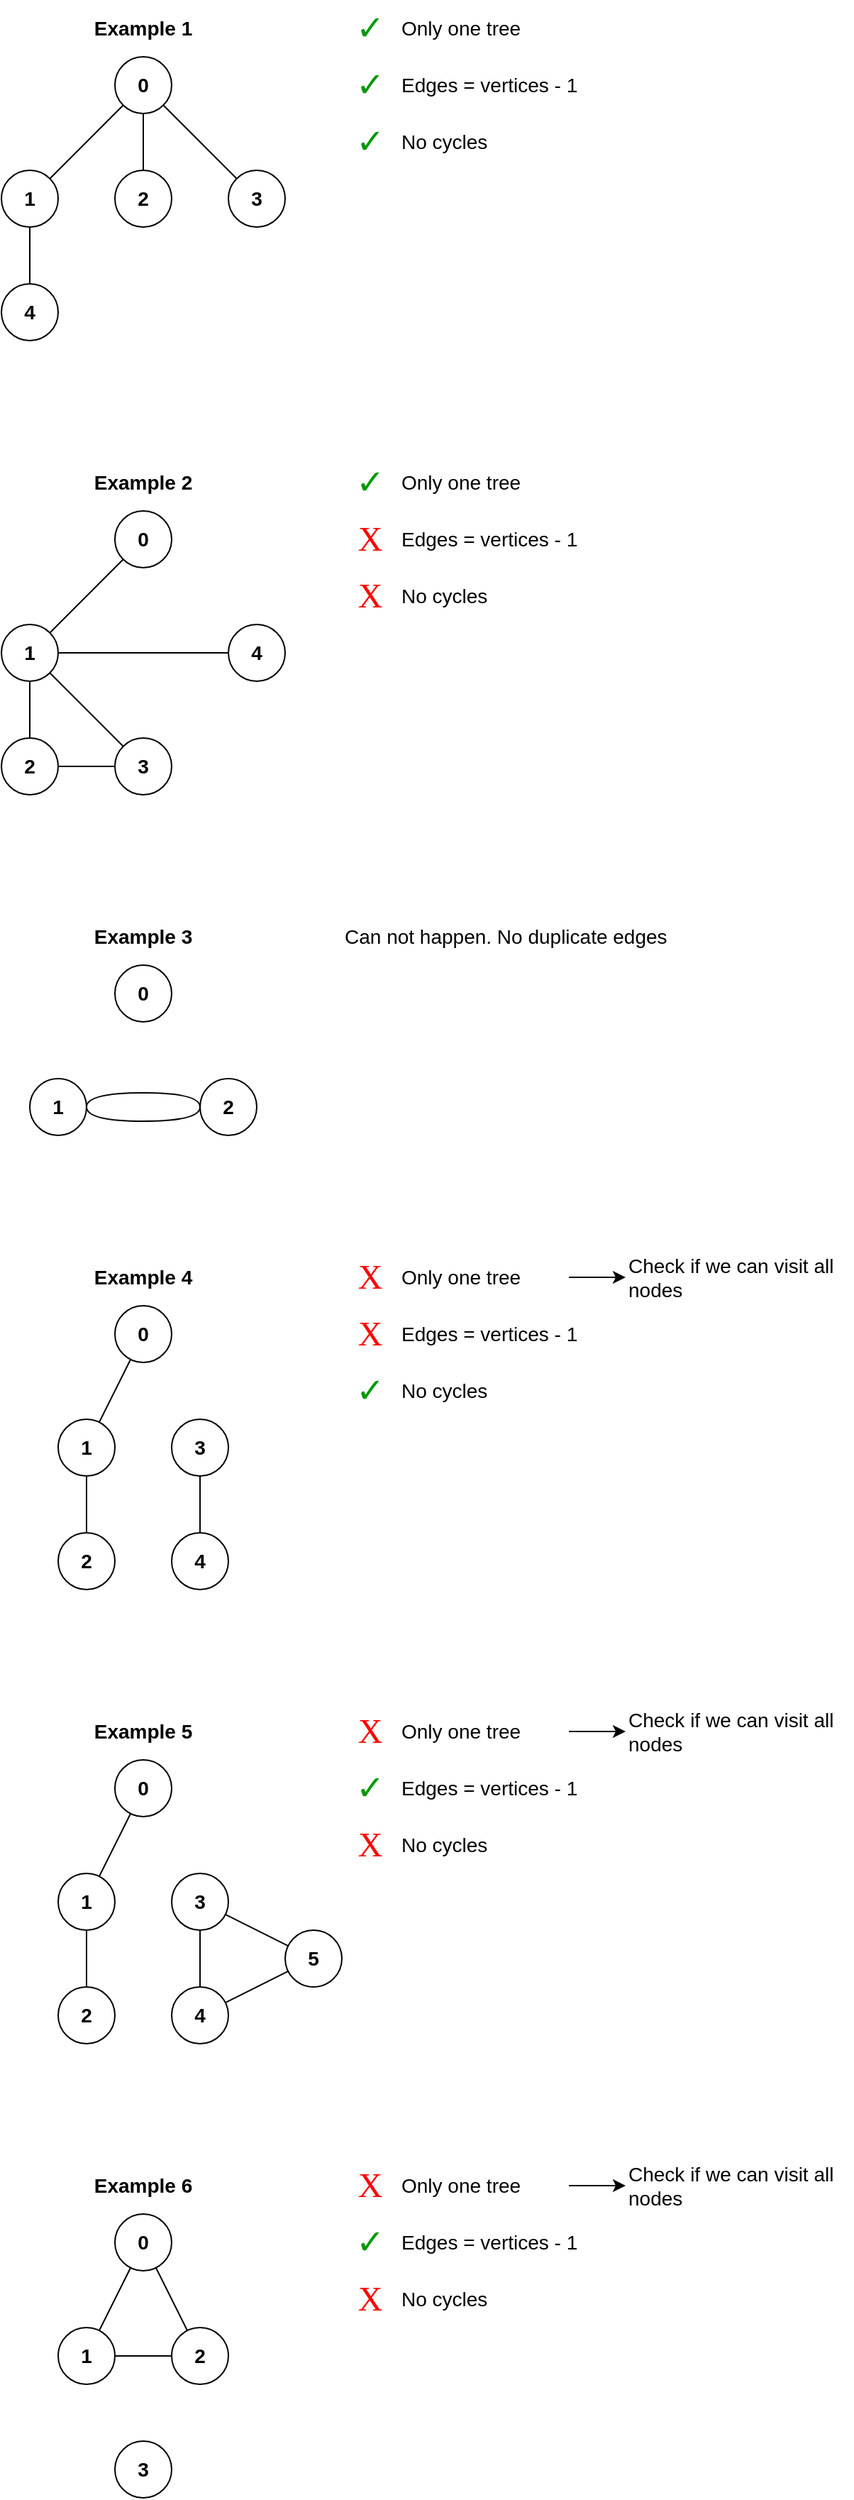 <mxfile version="14.9.7" type="device"><diagram id="OmgEVKLOhhr8R4fEzwZW" name="Page-1"><mxGraphModel dx="1482" dy="805" grid="1" gridSize="10" guides="1" tooltips="1" connect="1" arrows="1" fold="1" page="1" pageScale="1" pageWidth="850" pageHeight="1100" math="0" shadow="0"><root><mxCell id="0"/><mxCell id="1" parent="0"/><mxCell id="5idfJbbLvrMqIE_cntcw-3" style="rounded=0;orthogonalLoop=1;jettySize=auto;html=1;fontSize=14;endArrow=none;endFill=0;" edge="1" parent="1" source="5idfJbbLvrMqIE_cntcw-1" target="5idfJbbLvrMqIE_cntcw-2"><mxGeometry relative="1" as="geometry"><mxPoint x="130" y="-10" as="targetPoint"/></mxGeometry></mxCell><mxCell id="5idfJbbLvrMqIE_cntcw-5" style="rounded=0;orthogonalLoop=1;jettySize=auto;html=1;fontSize=14;endArrow=none;endFill=0;" edge="1" parent="1" source="5idfJbbLvrMqIE_cntcw-1" target="5idfJbbLvrMqIE_cntcw-4"><mxGeometry relative="1" as="geometry"><mxPoint x="190" y="180" as="targetPoint"/></mxGeometry></mxCell><mxCell id="5idfJbbLvrMqIE_cntcw-8" style="edgeStyle=none;rounded=0;orthogonalLoop=1;jettySize=auto;html=1;fontSize=14;endArrow=none;endFill=0;" edge="1" parent="1" source="5idfJbbLvrMqIE_cntcw-1" target="5idfJbbLvrMqIE_cntcw-7"><mxGeometry relative="1" as="geometry"><mxPoint x="220" y="140" as="targetPoint"/></mxGeometry></mxCell><mxCell id="5idfJbbLvrMqIE_cntcw-1" value="0" style="ellipse;whiteSpace=wrap;html=1;aspect=fixed;fontSize=14;fontStyle=1" vertex="1" parent="1"><mxGeometry x="120" y="80" width="40" height="40" as="geometry"/></mxCell><mxCell id="5idfJbbLvrMqIE_cntcw-11" style="edgeStyle=none;rounded=0;orthogonalLoop=1;jettySize=auto;html=1;fontSize=14;endArrow=none;endFill=0;" edge="1" parent="1" source="5idfJbbLvrMqIE_cntcw-2" target="5idfJbbLvrMqIE_cntcw-9"><mxGeometry relative="1" as="geometry"/></mxCell><mxCell id="5idfJbbLvrMqIE_cntcw-2" value="1" style="ellipse;whiteSpace=wrap;html=1;aspect=fixed;fontSize=14;fontStyle=1" vertex="1" parent="1"><mxGeometry x="40" y="160" width="40" height="40" as="geometry"/></mxCell><mxCell id="5idfJbbLvrMqIE_cntcw-4" value="2" style="ellipse;whiteSpace=wrap;html=1;aspect=fixed;fontSize=14;fontStyle=1" vertex="1" parent="1"><mxGeometry x="120" y="160" width="40" height="40" as="geometry"/></mxCell><mxCell id="5idfJbbLvrMqIE_cntcw-7" value="3" style="ellipse;whiteSpace=wrap;html=1;aspect=fixed;fontSize=14;fontStyle=1" vertex="1" parent="1"><mxGeometry x="200" y="160" width="40" height="40" as="geometry"/></mxCell><mxCell id="5idfJbbLvrMqIE_cntcw-9" value="4" style="ellipse;whiteSpace=wrap;html=1;aspect=fixed;fontSize=14;fontStyle=1" vertex="1" parent="1"><mxGeometry x="40" y="240" width="40" height="40" as="geometry"/></mxCell><mxCell id="5idfJbbLvrMqIE_cntcw-12" value="Example 1" style="text;html=1;strokeColor=none;fillColor=none;align=center;verticalAlign=middle;whiteSpace=wrap;rounded=0;fontSize=14;fontStyle=1" vertex="1" parent="1"><mxGeometry x="40" y="40" width="200" height="40" as="geometry"/></mxCell><mxCell id="5idfJbbLvrMqIE_cntcw-14" style="rounded=0;orthogonalLoop=1;jettySize=auto;html=1;fontSize=14;endArrow=none;endFill=0;" edge="1" parent="1" source="5idfJbbLvrMqIE_cntcw-17" target="5idfJbbLvrMqIE_cntcw-19"><mxGeometry relative="1" as="geometry"><mxPoint x="50" y="460" as="targetPoint"/></mxGeometry></mxCell><mxCell id="5idfJbbLvrMqIE_cntcw-17" value="0" style="ellipse;whiteSpace=wrap;html=1;aspect=fixed;fontSize=14;fontStyle=1" vertex="1" parent="1"><mxGeometry x="120" y="400" width="40" height="40" as="geometry"/></mxCell><mxCell id="5idfJbbLvrMqIE_cntcw-18" style="edgeStyle=none;rounded=0;orthogonalLoop=1;jettySize=auto;html=1;fontSize=14;endArrow=none;endFill=0;" edge="1" parent="1" source="5idfJbbLvrMqIE_cntcw-19" target="5idfJbbLvrMqIE_cntcw-22"><mxGeometry relative="1" as="geometry"/></mxCell><mxCell id="5idfJbbLvrMqIE_cntcw-25" style="edgeStyle=none;rounded=0;orthogonalLoop=1;jettySize=auto;html=1;fontSize=14;endArrow=none;endFill=0;" edge="1" parent="1" source="5idfJbbLvrMqIE_cntcw-19" target="5idfJbbLvrMqIE_cntcw-21"><mxGeometry relative="1" as="geometry"/></mxCell><mxCell id="5idfJbbLvrMqIE_cntcw-26" style="edgeStyle=none;rounded=0;orthogonalLoop=1;jettySize=auto;html=1;fontSize=14;endArrow=none;endFill=0;" edge="1" parent="1" source="5idfJbbLvrMqIE_cntcw-19" target="5idfJbbLvrMqIE_cntcw-20"><mxGeometry relative="1" as="geometry"/></mxCell><mxCell id="5idfJbbLvrMqIE_cntcw-19" value="1" style="ellipse;whiteSpace=wrap;html=1;aspect=fixed;fontSize=14;fontStyle=1" vertex="1" parent="1"><mxGeometry x="40" y="480" width="40" height="40" as="geometry"/></mxCell><mxCell id="5idfJbbLvrMqIE_cntcw-20" value="4" style="ellipse;whiteSpace=wrap;html=1;aspect=fixed;fontSize=14;fontStyle=1" vertex="1" parent="1"><mxGeometry x="200" y="480" width="40" height="40" as="geometry"/></mxCell><mxCell id="5idfJbbLvrMqIE_cntcw-21" value="3" style="ellipse;whiteSpace=wrap;html=1;aspect=fixed;fontSize=14;fontStyle=1" vertex="1" parent="1"><mxGeometry x="120" y="560" width="40" height="40" as="geometry"/></mxCell><mxCell id="5idfJbbLvrMqIE_cntcw-24" style="edgeStyle=none;rounded=0;orthogonalLoop=1;jettySize=auto;html=1;fontSize=14;endArrow=none;endFill=0;" edge="1" parent="1" source="5idfJbbLvrMqIE_cntcw-22" target="5idfJbbLvrMqIE_cntcw-21"><mxGeometry relative="1" as="geometry"/></mxCell><mxCell id="5idfJbbLvrMqIE_cntcw-22" value="2" style="ellipse;whiteSpace=wrap;html=1;aspect=fixed;fontSize=14;fontStyle=1" vertex="1" parent="1"><mxGeometry x="40" y="560" width="40" height="40" as="geometry"/></mxCell><mxCell id="5idfJbbLvrMqIE_cntcw-23" value="Example 2" style="text;html=1;strokeColor=none;fillColor=none;align=center;verticalAlign=middle;whiteSpace=wrap;rounded=0;fontSize=14;fontStyle=1" vertex="1" parent="1"><mxGeometry x="40" y="360" width="200" height="40" as="geometry"/></mxCell><mxCell id="5idfJbbLvrMqIE_cntcw-27" value="&lt;font face=&quot;serif&quot; style=&quot;font-size: 24px;&quot;&gt;✓&lt;/font&gt;" style="text;html=1;strokeColor=none;fillColor=none;align=center;verticalAlign=middle;whiteSpace=wrap;rounded=0;fontSize=24;fontColor=#009900;" vertex="1" parent="1"><mxGeometry x="280" y="40" width="40" height="40" as="geometry"/></mxCell><mxCell id="5idfJbbLvrMqIE_cntcw-28" value="Only one tree" style="text;html=1;strokeColor=none;fillColor=none;align=left;verticalAlign=middle;whiteSpace=wrap;rounded=0;fontSize=14;" vertex="1" parent="1"><mxGeometry x="320" y="40" width="160" height="40" as="geometry"/></mxCell><mxCell id="5idfJbbLvrMqIE_cntcw-29" value="&lt;font face=&quot;serif&quot; style=&quot;font-size: 24px;&quot;&gt;✓&lt;/font&gt;" style="text;html=1;strokeColor=none;fillColor=none;align=center;verticalAlign=middle;whiteSpace=wrap;rounded=0;fontSize=24;fontColor=#009900;" vertex="1" parent="1"><mxGeometry x="280" y="80" width="40" height="40" as="geometry"/></mxCell><mxCell id="5idfJbbLvrMqIE_cntcw-30" value="Edges = vertices - 1" style="text;html=1;strokeColor=none;fillColor=none;align=left;verticalAlign=middle;whiteSpace=wrap;rounded=0;fontSize=14;" vertex="1" parent="1"><mxGeometry x="320" y="80" width="160" height="40" as="geometry"/></mxCell><mxCell id="5idfJbbLvrMqIE_cntcw-31" value="&lt;font face=&quot;serif&quot; style=&quot;font-size: 24px;&quot;&gt;✓&lt;/font&gt;" style="text;html=1;strokeColor=none;fillColor=none;align=center;verticalAlign=middle;whiteSpace=wrap;rounded=0;fontSize=24;fontColor=#009900;" vertex="1" parent="1"><mxGeometry x="280" y="120" width="40" height="40" as="geometry"/></mxCell><mxCell id="5idfJbbLvrMqIE_cntcw-32" value="No cycles" style="text;html=1;strokeColor=none;fillColor=none;align=left;verticalAlign=middle;whiteSpace=wrap;rounded=0;fontSize=14;" vertex="1" parent="1"><mxGeometry x="320" y="120" width="160" height="40" as="geometry"/></mxCell><mxCell id="5idfJbbLvrMqIE_cntcw-33" value="&lt;font face=&quot;serif&quot; style=&quot;font-size: 24px;&quot;&gt;✓&lt;/font&gt;" style="text;html=1;strokeColor=none;fillColor=none;align=center;verticalAlign=middle;whiteSpace=wrap;rounded=0;fontSize=24;fontColor=#009900;" vertex="1" parent="1"><mxGeometry x="280" y="360" width="40" height="40" as="geometry"/></mxCell><mxCell id="5idfJbbLvrMqIE_cntcw-34" value="Only one tree" style="text;html=1;strokeColor=none;fillColor=none;align=left;verticalAlign=middle;whiteSpace=wrap;rounded=0;fontSize=14;" vertex="1" parent="1"><mxGeometry x="320" y="360" width="160" height="40" as="geometry"/></mxCell><mxCell id="5idfJbbLvrMqIE_cntcw-35" value="&lt;font face=&quot;serif&quot;&gt;X&lt;/font&gt;" style="text;html=1;strokeColor=none;fillColor=none;align=center;verticalAlign=middle;whiteSpace=wrap;rounded=0;fontSize=24;fontColor=#FF0000;" vertex="1" parent="1"><mxGeometry x="280" y="400" width="40" height="40" as="geometry"/></mxCell><mxCell id="5idfJbbLvrMqIE_cntcw-36" value="Edges = vertices - 1" style="text;html=1;strokeColor=none;fillColor=none;align=left;verticalAlign=middle;whiteSpace=wrap;rounded=0;fontSize=14;" vertex="1" parent="1"><mxGeometry x="320" y="400" width="160" height="40" as="geometry"/></mxCell><mxCell id="5idfJbbLvrMqIE_cntcw-37" value="&lt;font face=&quot;serif&quot; style=&quot;font-size: 24px&quot;&gt;X&lt;/font&gt;" style="text;html=1;strokeColor=none;fillColor=none;align=center;verticalAlign=middle;whiteSpace=wrap;rounded=0;fontSize=24;fontColor=#FF0000;" vertex="1" parent="1"><mxGeometry x="280" y="440" width="40" height="40" as="geometry"/></mxCell><mxCell id="5idfJbbLvrMqIE_cntcw-38" value="No cycles" style="text;html=1;strokeColor=none;fillColor=none;align=left;verticalAlign=middle;whiteSpace=wrap;rounded=0;fontSize=14;" vertex="1" parent="1"><mxGeometry x="320" y="440" width="160" height="40" as="geometry"/></mxCell><mxCell id="5idfJbbLvrMqIE_cntcw-39" style="rounded=0;orthogonalLoop=1;jettySize=auto;html=1;fontSize=14;entryX=1;entryY=0.5;entryDx=0;entryDy=0;endArrow=none;endFill=0;exitX=0;exitY=0.5;exitDx=0;exitDy=0;edgeStyle=orthogonalEdgeStyle;curved=1;" edge="1" parent="1" source="5idfJbbLvrMqIE_cntcw-45" target="5idfJbbLvrMqIE_cntcw-44"><mxGeometry relative="1" as="geometry"><mxPoint x="150" y="630" as="targetPoint"/><Array as="points"><mxPoint x="180" y="810"/><mxPoint x="100" y="810"/></Array></mxGeometry></mxCell><mxCell id="5idfJbbLvrMqIE_cntcw-40" value="0" style="ellipse;whiteSpace=wrap;html=1;aspect=fixed;fontSize=14;fontStyle=1" vertex="1" parent="1"><mxGeometry x="120" y="720" width="40" height="40" as="geometry"/></mxCell><mxCell id="5idfJbbLvrMqIE_cntcw-43" style="edgeStyle=orthogonalEdgeStyle;rounded=0;orthogonalLoop=1;jettySize=auto;html=1;entryX=0;entryY=0.5;entryDx=0;entryDy=0;fontSize=14;endArrow=none;endFill=0;exitX=1;exitY=0.5;exitDx=0;exitDy=0;curved=1;" edge="1" parent="1" source="5idfJbbLvrMqIE_cntcw-44" target="5idfJbbLvrMqIE_cntcw-45"><mxGeometry relative="1" as="geometry"><Array as="points"><mxPoint x="100" y="830"/><mxPoint x="180" y="830"/></Array></mxGeometry></mxCell><mxCell id="5idfJbbLvrMqIE_cntcw-44" value="1" style="ellipse;whiteSpace=wrap;html=1;aspect=fixed;fontSize=14;fontStyle=1" vertex="1" parent="1"><mxGeometry x="60" y="800" width="40" height="40" as="geometry"/></mxCell><mxCell id="5idfJbbLvrMqIE_cntcw-45" value="2" style="ellipse;whiteSpace=wrap;html=1;aspect=fixed;fontSize=14;fontStyle=1" vertex="1" parent="1"><mxGeometry x="180" y="800" width="40" height="40" as="geometry"/></mxCell><mxCell id="5idfJbbLvrMqIE_cntcw-49" value="Example 3" style="text;html=1;strokeColor=none;fillColor=none;align=center;verticalAlign=middle;whiteSpace=wrap;rounded=0;fontSize=14;fontStyle=1" vertex="1" parent="1"><mxGeometry x="40" y="680" width="200" height="40" as="geometry"/></mxCell><mxCell id="5idfJbbLvrMqIE_cntcw-56" value="Can not happen. No duplicate edges" style="text;html=1;strokeColor=none;fillColor=none;align=left;verticalAlign=middle;whiteSpace=wrap;rounded=0;fontSize=14;" vertex="1" parent="1"><mxGeometry x="280" y="680" width="240" height="40" as="geometry"/></mxCell><mxCell id="5idfJbbLvrMqIE_cntcw-57" style="rounded=0;orthogonalLoop=1;jettySize=auto;html=1;fontSize=14;endArrow=none;endFill=0;" edge="1" parent="1" source="5idfJbbLvrMqIE_cntcw-58" target="5idfJbbLvrMqIE_cntcw-62"><mxGeometry relative="1" as="geometry"><mxPoint x="70" y="1020" as="targetPoint"/></mxGeometry></mxCell><mxCell id="5idfJbbLvrMqIE_cntcw-58" value="0" style="ellipse;whiteSpace=wrap;html=1;aspect=fixed;fontSize=14;fontStyle=1" vertex="1" parent="1"><mxGeometry x="120" y="960" width="40" height="40" as="geometry"/></mxCell><mxCell id="5idfJbbLvrMqIE_cntcw-74" style="rounded=0;orthogonalLoop=1;jettySize=auto;html=1;fontSize=24;fontColor=#FF0000;endArrow=none;endFill=0;" edge="1" parent="1" source="5idfJbbLvrMqIE_cntcw-62" target="5idfJbbLvrMqIE_cntcw-66"><mxGeometry relative="1" as="geometry"><mxPoint x="140" y="1180" as="targetPoint"/></mxGeometry></mxCell><mxCell id="5idfJbbLvrMqIE_cntcw-62" value="1" style="ellipse;whiteSpace=wrap;html=1;aspect=fixed;fontSize=14;fontStyle=1" vertex="1" parent="1"><mxGeometry x="80" y="1040" width="40" height="40" as="geometry"/></mxCell><mxCell id="5idfJbbLvrMqIE_cntcw-75" style="edgeStyle=none;rounded=0;orthogonalLoop=1;jettySize=auto;html=1;fontSize=24;fontColor=#FF0000;endArrow=none;endFill=0;" edge="1" parent="1" source="5idfJbbLvrMqIE_cntcw-63" target="5idfJbbLvrMqIE_cntcw-64"><mxGeometry relative="1" as="geometry"><mxPoint x="230" y="1150" as="targetPoint"/></mxGeometry></mxCell><mxCell id="5idfJbbLvrMqIE_cntcw-63" value="3" style="ellipse;whiteSpace=wrap;html=1;aspect=fixed;fontSize=14;fontStyle=1" vertex="1" parent="1"><mxGeometry x="160" y="1040" width="40" height="40" as="geometry"/></mxCell><mxCell id="5idfJbbLvrMqIE_cntcw-64" value="4" style="ellipse;whiteSpace=wrap;html=1;aspect=fixed;fontSize=14;fontStyle=1" vertex="1" parent="1"><mxGeometry x="160" y="1120" width="40" height="40" as="geometry"/></mxCell><mxCell id="5idfJbbLvrMqIE_cntcw-66" value="2" style="ellipse;whiteSpace=wrap;html=1;aspect=fixed;fontSize=14;fontStyle=1" vertex="1" parent="1"><mxGeometry x="80" y="1120" width="40" height="40" as="geometry"/></mxCell><mxCell id="5idfJbbLvrMqIE_cntcw-67" value="Example 4" style="text;html=1;strokeColor=none;fillColor=none;align=center;verticalAlign=middle;whiteSpace=wrap;rounded=0;fontSize=14;fontStyle=1" vertex="1" parent="1"><mxGeometry x="40" y="920" width="200" height="40" as="geometry"/></mxCell><mxCell id="5idfJbbLvrMqIE_cntcw-153" style="edgeStyle=none;rounded=0;orthogonalLoop=1;jettySize=auto;html=1;fontSize=24;fontColor=#FF0000;endArrow=classic;endFill=1;" edge="1" parent="1" source="5idfJbbLvrMqIE_cntcw-69" target="5idfJbbLvrMqIE_cntcw-152"><mxGeometry relative="1" as="geometry"/></mxCell><mxCell id="5idfJbbLvrMqIE_cntcw-69" value="Only one tree" style="text;html=1;strokeColor=none;fillColor=none;align=left;verticalAlign=middle;whiteSpace=wrap;rounded=0;fontSize=14;" vertex="1" parent="1"><mxGeometry x="320" y="920" width="120" height="40" as="geometry"/></mxCell><mxCell id="5idfJbbLvrMqIE_cntcw-70" value="&lt;font face=&quot;serif&quot;&gt;X&lt;/font&gt;" style="text;html=1;strokeColor=none;fillColor=none;align=center;verticalAlign=middle;whiteSpace=wrap;rounded=0;fontSize=24;fontColor=#FF0000;" vertex="1" parent="1"><mxGeometry x="280" y="960" width="40" height="40" as="geometry"/></mxCell><mxCell id="5idfJbbLvrMqIE_cntcw-71" value="Edges = vertices - 1" style="text;html=1;strokeColor=none;fillColor=none;align=left;verticalAlign=middle;whiteSpace=wrap;rounded=0;fontSize=14;" vertex="1" parent="1"><mxGeometry x="320" y="960" width="160" height="40" as="geometry"/></mxCell><mxCell id="5idfJbbLvrMqIE_cntcw-73" value="No cycles" style="text;html=1;strokeColor=none;fillColor=none;align=left;verticalAlign=middle;whiteSpace=wrap;rounded=0;fontSize=14;" vertex="1" parent="1"><mxGeometry x="320" y="1000" width="120" height="40" as="geometry"/></mxCell><mxCell id="5idfJbbLvrMqIE_cntcw-76" value="&lt;font face=&quot;serif&quot;&gt;X&lt;/font&gt;" style="text;html=1;strokeColor=none;fillColor=none;align=center;verticalAlign=middle;whiteSpace=wrap;rounded=0;fontSize=24;fontColor=#FF0000;" vertex="1" parent="1"><mxGeometry x="280" y="920" width="40" height="40" as="geometry"/></mxCell><mxCell id="5idfJbbLvrMqIE_cntcw-77" value="&lt;font face=&quot;serif&quot; style=&quot;font-size: 24px;&quot;&gt;✓&lt;/font&gt;" style="text;html=1;strokeColor=none;fillColor=none;align=center;verticalAlign=middle;whiteSpace=wrap;rounded=0;fontSize=24;fontColor=#009900;" vertex="1" parent="1"><mxGeometry x="280" y="1000" width="40" height="40" as="geometry"/></mxCell><mxCell id="5idfJbbLvrMqIE_cntcw-109" style="rounded=0;orthogonalLoop=1;jettySize=auto;html=1;fontSize=14;endArrow=none;endFill=0;" edge="1" parent="1" source="5idfJbbLvrMqIE_cntcw-110" target="5idfJbbLvrMqIE_cntcw-112"><mxGeometry relative="1" as="geometry"><mxPoint x="70" y="1340" as="targetPoint"/></mxGeometry></mxCell><mxCell id="5idfJbbLvrMqIE_cntcw-110" value="0" style="ellipse;whiteSpace=wrap;html=1;aspect=fixed;fontSize=14;fontStyle=1" vertex="1" parent="1"><mxGeometry x="120" y="1280" width="40" height="40" as="geometry"/></mxCell><mxCell id="5idfJbbLvrMqIE_cntcw-111" style="rounded=0;orthogonalLoop=1;jettySize=auto;html=1;fontSize=24;fontColor=#FF0000;endArrow=none;endFill=0;" edge="1" parent="1" source="5idfJbbLvrMqIE_cntcw-112" target="5idfJbbLvrMqIE_cntcw-118"><mxGeometry relative="1" as="geometry"><mxPoint x="140" y="1500" as="targetPoint"/></mxGeometry></mxCell><mxCell id="5idfJbbLvrMqIE_cntcw-112" value="1" style="ellipse;whiteSpace=wrap;html=1;aspect=fixed;fontSize=14;fontStyle=1" vertex="1" parent="1"><mxGeometry x="80" y="1360" width="40" height="40" as="geometry"/></mxCell><mxCell id="5idfJbbLvrMqIE_cntcw-113" style="edgeStyle=none;rounded=0;orthogonalLoop=1;jettySize=auto;html=1;fontSize=24;fontColor=#FF0000;endArrow=none;endFill=0;" edge="1" parent="1" source="5idfJbbLvrMqIE_cntcw-115" target="5idfJbbLvrMqIE_cntcw-117"><mxGeometry relative="1" as="geometry"><mxPoint x="230" y="1470" as="targetPoint"/></mxGeometry></mxCell><mxCell id="5idfJbbLvrMqIE_cntcw-114" style="edgeStyle=none;rounded=0;orthogonalLoop=1;jettySize=auto;html=1;fontSize=24;fontColor=#FF0000;endArrow=none;endFill=0;" edge="1" parent="1" source="5idfJbbLvrMqIE_cntcw-115" target="5idfJbbLvrMqIE_cntcw-126"><mxGeometry relative="1" as="geometry"/></mxCell><mxCell id="5idfJbbLvrMqIE_cntcw-115" value="3" style="ellipse;whiteSpace=wrap;html=1;aspect=fixed;fontSize=14;fontStyle=1" vertex="1" parent="1"><mxGeometry x="160" y="1360" width="40" height="40" as="geometry"/></mxCell><mxCell id="5idfJbbLvrMqIE_cntcw-116" style="edgeStyle=none;rounded=0;orthogonalLoop=1;jettySize=auto;html=1;fontSize=24;fontColor=#FF0000;endArrow=none;endFill=0;" edge="1" parent="1" source="5idfJbbLvrMqIE_cntcw-117" target="5idfJbbLvrMqIE_cntcw-126"><mxGeometry relative="1" as="geometry"/></mxCell><mxCell id="5idfJbbLvrMqIE_cntcw-117" value="4" style="ellipse;whiteSpace=wrap;html=1;aspect=fixed;fontSize=14;fontStyle=1" vertex="1" parent="1"><mxGeometry x="160" y="1440" width="40" height="40" as="geometry"/></mxCell><mxCell id="5idfJbbLvrMqIE_cntcw-118" value="2" style="ellipse;whiteSpace=wrap;html=1;aspect=fixed;fontSize=14;fontStyle=1" vertex="1" parent="1"><mxGeometry x="80" y="1440" width="40" height="40" as="geometry"/></mxCell><mxCell id="5idfJbbLvrMqIE_cntcw-119" value="Example 5" style="text;html=1;strokeColor=none;fillColor=none;align=center;verticalAlign=middle;whiteSpace=wrap;rounded=0;fontSize=14;fontStyle=1" vertex="1" parent="1"><mxGeometry x="40" y="1240" width="200" height="40" as="geometry"/></mxCell><mxCell id="5idfJbbLvrMqIE_cntcw-151" style="edgeStyle=none;rounded=0;orthogonalLoop=1;jettySize=auto;html=1;fontSize=24;fontColor=#FF0000;endArrow=classic;endFill=1;" edge="1" parent="1" source="5idfJbbLvrMqIE_cntcw-120" target="5idfJbbLvrMqIE_cntcw-150"><mxGeometry relative="1" as="geometry"/></mxCell><mxCell id="5idfJbbLvrMqIE_cntcw-120" value="Only one tree" style="text;html=1;strokeColor=none;fillColor=none;align=left;verticalAlign=middle;whiteSpace=wrap;rounded=0;fontSize=14;" vertex="1" parent="1"><mxGeometry x="320" y="1240" width="120" height="40" as="geometry"/></mxCell><mxCell id="5idfJbbLvrMqIE_cntcw-122" value="Edges = vertices - 1" style="text;html=1;strokeColor=none;fillColor=none;align=left;verticalAlign=middle;whiteSpace=wrap;rounded=0;fontSize=14;" vertex="1" parent="1"><mxGeometry x="320" y="1280" width="160" height="40" as="geometry"/></mxCell><mxCell id="5idfJbbLvrMqIE_cntcw-123" value="No cycles" style="text;html=1;strokeColor=none;fillColor=none;align=left;verticalAlign=middle;whiteSpace=wrap;rounded=0;fontSize=14;" vertex="1" parent="1"><mxGeometry x="320" y="1320" width="120" height="40" as="geometry"/></mxCell><mxCell id="5idfJbbLvrMqIE_cntcw-124" value="&lt;font face=&quot;serif&quot;&gt;X&lt;/font&gt;" style="text;html=1;strokeColor=none;fillColor=none;align=center;verticalAlign=middle;whiteSpace=wrap;rounded=0;fontSize=24;fontColor=#FF0000;" vertex="1" parent="1"><mxGeometry x="280" y="1240" width="40" height="40" as="geometry"/></mxCell><mxCell id="5idfJbbLvrMqIE_cntcw-126" value="5" style="ellipse;whiteSpace=wrap;html=1;aspect=fixed;fontSize=14;fontStyle=1" vertex="1" parent="1"><mxGeometry x="240" y="1400" width="40" height="40" as="geometry"/></mxCell><mxCell id="5idfJbbLvrMqIE_cntcw-127" value="&lt;font face=&quot;serif&quot; style=&quot;font-size: 24px;&quot;&gt;✓&lt;/font&gt;" style="text;html=1;strokeColor=none;fillColor=none;align=center;verticalAlign=middle;whiteSpace=wrap;rounded=0;fontSize=24;fontColor=#009900;" vertex="1" parent="1"><mxGeometry x="280" y="1280" width="40" height="40" as="geometry"/></mxCell><mxCell id="5idfJbbLvrMqIE_cntcw-128" value="&lt;font face=&quot;serif&quot;&gt;X&lt;/font&gt;" style="text;html=1;strokeColor=none;fillColor=none;align=center;verticalAlign=middle;whiteSpace=wrap;rounded=0;fontSize=24;fontColor=#FF0000;" vertex="1" parent="1"><mxGeometry x="280" y="1320" width="40" height="40" as="geometry"/></mxCell><mxCell id="5idfJbbLvrMqIE_cntcw-129" style="rounded=0;orthogonalLoop=1;jettySize=auto;html=1;fontSize=14;endArrow=none;endFill=0;" edge="1" parent="1" source="5idfJbbLvrMqIE_cntcw-130" target="5idfJbbLvrMqIE_cntcw-132"><mxGeometry relative="1" as="geometry"><mxPoint x="70" y="1660" as="targetPoint"/></mxGeometry></mxCell><mxCell id="5idfJbbLvrMqIE_cntcw-147" style="edgeStyle=none;rounded=0;orthogonalLoop=1;jettySize=auto;html=1;fontSize=24;fontColor=#FF0000;endArrow=none;endFill=0;" edge="1" parent="1" source="5idfJbbLvrMqIE_cntcw-130" target="5idfJbbLvrMqIE_cntcw-138"><mxGeometry relative="1" as="geometry"/></mxCell><mxCell id="5idfJbbLvrMqIE_cntcw-130" value="0" style="ellipse;whiteSpace=wrap;html=1;aspect=fixed;fontSize=14;fontStyle=1" vertex="1" parent="1"><mxGeometry x="120" y="1600" width="40" height="40" as="geometry"/></mxCell><mxCell id="5idfJbbLvrMqIE_cntcw-131" style="rounded=0;orthogonalLoop=1;jettySize=auto;html=1;fontSize=24;fontColor=#FF0000;endArrow=none;endFill=0;" edge="1" parent="1" source="5idfJbbLvrMqIE_cntcw-132" target="5idfJbbLvrMqIE_cntcw-138"><mxGeometry relative="1" as="geometry"><mxPoint x="140" y="1820" as="targetPoint"/></mxGeometry></mxCell><mxCell id="5idfJbbLvrMqIE_cntcw-132" value="1" style="ellipse;whiteSpace=wrap;html=1;aspect=fixed;fontSize=14;fontStyle=1" vertex="1" parent="1"><mxGeometry x="80" y="1680" width="40" height="40" as="geometry"/></mxCell><mxCell id="5idfJbbLvrMqIE_cntcw-135" value="3" style="ellipse;whiteSpace=wrap;html=1;aspect=fixed;fontSize=14;fontStyle=1" vertex="1" parent="1"><mxGeometry x="120" y="1760" width="40" height="40" as="geometry"/></mxCell><mxCell id="5idfJbbLvrMqIE_cntcw-136" style="edgeStyle=none;rounded=0;orthogonalLoop=1;jettySize=auto;html=1;fontSize=24;fontColor=#FF0000;endArrow=none;endFill=0;" edge="1" parent="1" source="5idfJbbLvrMqIE_cntcw-137"><mxGeometry relative="1" as="geometry"><mxPoint x="242.111" y="1748.944" as="targetPoint"/></mxGeometry></mxCell><mxCell id="5idfJbbLvrMqIE_cntcw-138" value="2" style="ellipse;whiteSpace=wrap;html=1;aspect=fixed;fontSize=14;fontStyle=1" vertex="1" parent="1"><mxGeometry x="160" y="1680" width="40" height="40" as="geometry"/></mxCell><mxCell id="5idfJbbLvrMqIE_cntcw-139" value="Example 6" style="text;html=1;strokeColor=none;fillColor=none;align=center;verticalAlign=middle;whiteSpace=wrap;rounded=0;fontSize=14;fontStyle=1" vertex="1" parent="1"><mxGeometry x="40" y="1560" width="200" height="40" as="geometry"/></mxCell><mxCell id="5idfJbbLvrMqIE_cntcw-149" style="edgeStyle=none;rounded=0;orthogonalLoop=1;jettySize=auto;html=1;fontSize=24;fontColor=#FF0000;endArrow=classic;endFill=1;" edge="1" parent="1" source="5idfJbbLvrMqIE_cntcw-140" target="5idfJbbLvrMqIE_cntcw-148"><mxGeometry relative="1" as="geometry"/></mxCell><mxCell id="5idfJbbLvrMqIE_cntcw-140" value="Only one tree" style="text;html=1;strokeColor=none;fillColor=none;align=left;verticalAlign=middle;whiteSpace=wrap;rounded=0;fontSize=14;" vertex="1" parent="1"><mxGeometry x="320" y="1560" width="120" height="40" as="geometry"/></mxCell><mxCell id="5idfJbbLvrMqIE_cntcw-141" value="Edges = vertices - 1" style="text;html=1;strokeColor=none;fillColor=none;align=left;verticalAlign=middle;whiteSpace=wrap;rounded=0;fontSize=14;" vertex="1" parent="1"><mxGeometry x="320" y="1600" width="160" height="40" as="geometry"/></mxCell><mxCell id="5idfJbbLvrMqIE_cntcw-142" value="No cycles" style="text;html=1;strokeColor=none;fillColor=none;align=left;verticalAlign=middle;whiteSpace=wrap;rounded=0;fontSize=14;" vertex="1" parent="1"><mxGeometry x="320" y="1640" width="120" height="40" as="geometry"/></mxCell><mxCell id="5idfJbbLvrMqIE_cntcw-143" value="&lt;font face=&quot;serif&quot;&gt;X&lt;/font&gt;" style="text;html=1;strokeColor=none;fillColor=none;align=center;verticalAlign=middle;whiteSpace=wrap;rounded=0;fontSize=24;fontColor=#FF0000;" vertex="1" parent="1"><mxGeometry x="280" y="1560" width="40" height="40" as="geometry"/></mxCell><mxCell id="5idfJbbLvrMqIE_cntcw-145" value="&lt;font face=&quot;serif&quot; style=&quot;font-size: 24px;&quot;&gt;✓&lt;/font&gt;" style="text;html=1;strokeColor=none;fillColor=none;align=center;verticalAlign=middle;whiteSpace=wrap;rounded=0;fontSize=24;fontColor=#009900;" vertex="1" parent="1"><mxGeometry x="280" y="1600" width="40" height="40" as="geometry"/></mxCell><mxCell id="5idfJbbLvrMqIE_cntcw-146" value="&lt;font face=&quot;serif&quot;&gt;X&lt;/font&gt;" style="text;html=1;strokeColor=none;fillColor=none;align=center;verticalAlign=middle;whiteSpace=wrap;rounded=0;fontSize=24;fontColor=#FF0000;" vertex="1" parent="1"><mxGeometry x="280" y="1640" width="40" height="40" as="geometry"/></mxCell><mxCell id="5idfJbbLvrMqIE_cntcw-148" value="Check if we can visit all nodes" style="text;html=1;strokeColor=none;fillColor=none;align=left;verticalAlign=middle;whiteSpace=wrap;rounded=0;fontSize=14;" vertex="1" parent="1"><mxGeometry x="480" y="1560" width="160" height="40" as="geometry"/></mxCell><mxCell id="5idfJbbLvrMqIE_cntcw-150" value="Check if we can visit all nodes" style="text;html=1;strokeColor=none;fillColor=none;align=left;verticalAlign=middle;whiteSpace=wrap;rounded=0;fontSize=14;" vertex="1" parent="1"><mxGeometry x="480" y="1240" width="160" height="40" as="geometry"/></mxCell><mxCell id="5idfJbbLvrMqIE_cntcw-152" value="Check if we can visit all nodes" style="text;html=1;strokeColor=none;fillColor=none;align=left;verticalAlign=middle;whiteSpace=wrap;rounded=0;fontSize=14;" vertex="1" parent="1"><mxGeometry x="480" y="920" width="160" height="40" as="geometry"/></mxCell></root></mxGraphModel></diagram></mxfile>